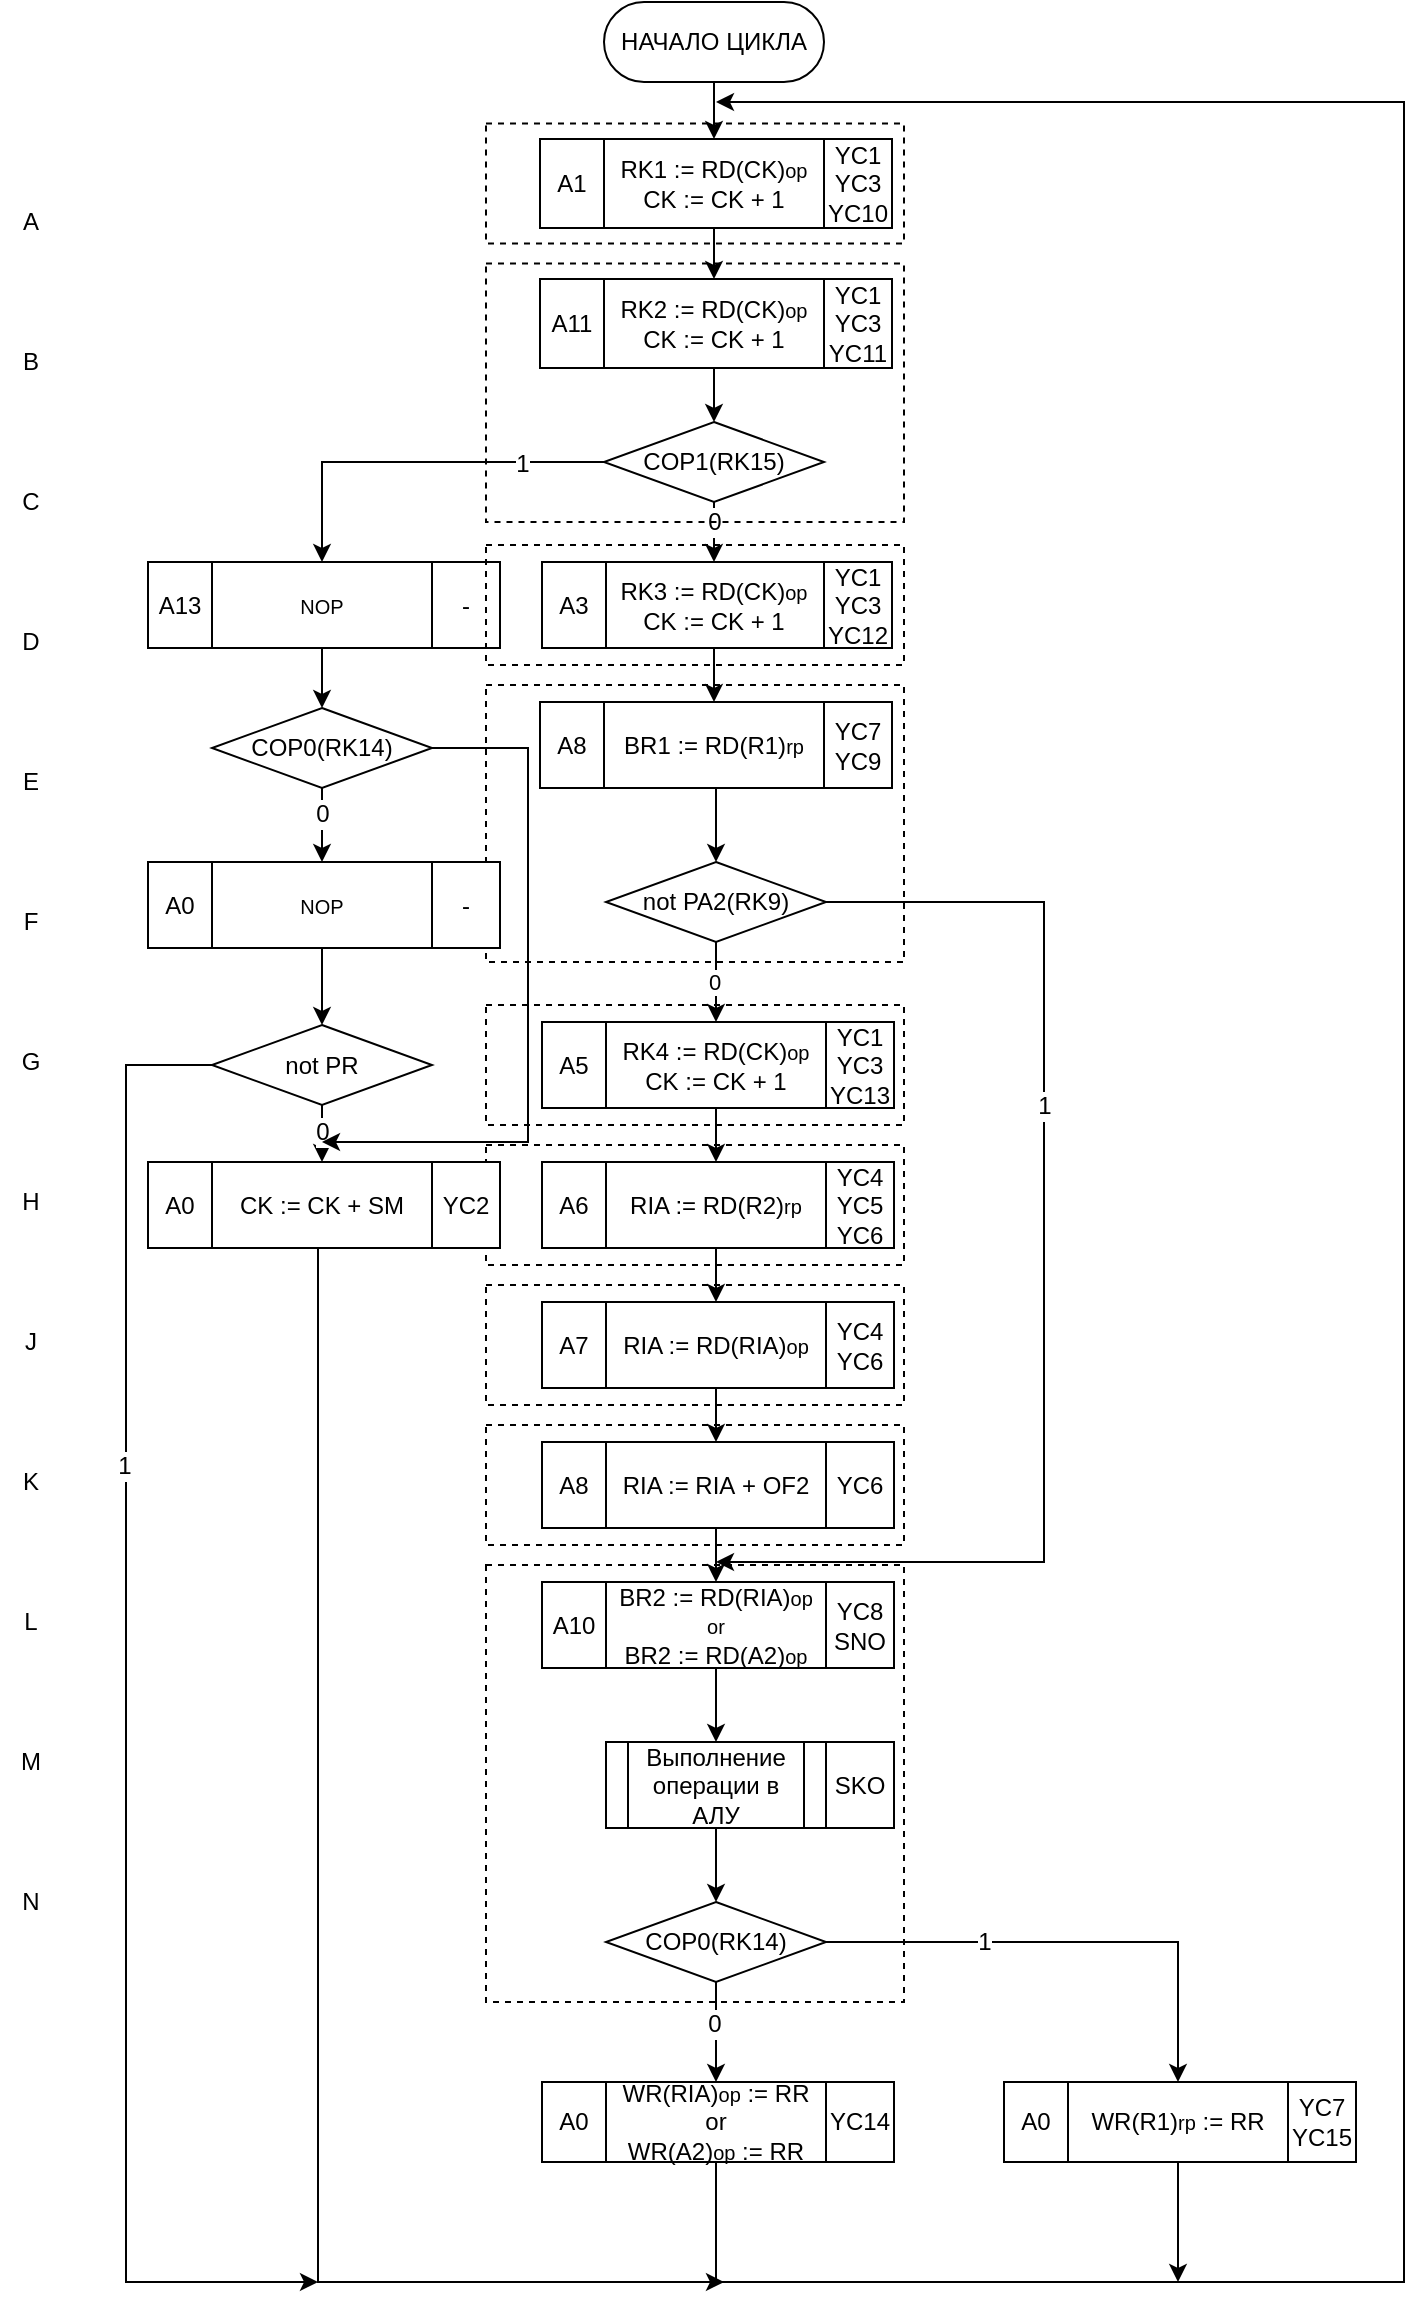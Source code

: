 <mxfile version="13.0.3" type="device"><diagram id="WMGrG9l9AqqrCxohZiNx" name="Page-1"><mxGraphModel dx="1026" dy="1748" grid="1" gridSize="10" guides="1" tooltips="1" connect="1" arrows="1" fold="1" page="1" pageScale="1" pageWidth="827" pageHeight="1169" math="0" shadow="0"><root><mxCell id="0"/><mxCell id="1" parent="0"/><mxCell id="eEmFUj-FtbcFnCev8_zd-1" style="edgeStyle=orthogonalEdgeStyle;rounded=0;orthogonalLoop=1;jettySize=auto;html=1;exitX=0.5;exitY=1;exitDx=0;exitDy=0;entryX=0.5;entryY=0;entryDx=0;entryDy=0;" parent="1" source="eEmFUj-FtbcFnCev8_zd-2" target="eEmFUj-FtbcFnCev8_zd-4" edge="1"><mxGeometry relative="1" as="geometry"/></mxCell><mxCell id="eEmFUj-FtbcFnCev8_zd-2" value="НАЧАЛО ЦИКЛА" style="rounded=1;whiteSpace=wrap;html=1;arcSize=50;" parent="1" vertex="1"><mxGeometry x="319" y="-10" width="110" height="40" as="geometry"/></mxCell><mxCell id="eEmFUj-FtbcFnCev8_zd-83" style="edgeStyle=orthogonalEdgeStyle;rounded=0;orthogonalLoop=1;jettySize=auto;html=1;entryX=0.5;entryY=0;entryDx=0;entryDy=0;" parent="1" source="eEmFUj-FtbcFnCev8_zd-4" target="eEmFUj-FtbcFnCev8_zd-18" edge="1"><mxGeometry relative="1" as="geometry"/></mxCell><mxCell id="eEmFUj-FtbcFnCev8_zd-7" style="edgeStyle=orthogonalEdgeStyle;rounded=0;orthogonalLoop=1;jettySize=auto;html=1;entryX=0.5;entryY=0;entryDx=0;entryDy=0;" parent="1" source="eEmFUj-FtbcFnCev8_zd-11" target="eEmFUj-FtbcFnCev8_zd-23" edge="1"><mxGeometry relative="1" as="geometry"><mxPoint x="374" y="190" as="targetPoint"/></mxGeometry></mxCell><mxCell id="eEmFUj-FtbcFnCev8_zd-8" value="0" style="text;html=1;align=center;verticalAlign=middle;resizable=0;points=[];labelBackgroundColor=#ffffff;" parent="eEmFUj-FtbcFnCev8_zd-7" vertex="1" connectable="0"><mxGeometry x="0.2" relative="1" as="geometry"><mxPoint as="offset"/></mxGeometry></mxCell><mxCell id="eEmFUj-FtbcFnCev8_zd-9" style="edgeStyle=orthogonalEdgeStyle;rounded=0;orthogonalLoop=1;jettySize=auto;html=1;exitX=0;exitY=0.5;exitDx=0;exitDy=0;entryX=0.5;entryY=0;entryDx=0;entryDy=0;" parent="1" source="eEmFUj-FtbcFnCev8_zd-11" target="56Uj1suI81bBvkf-febs-30" edge="1"><mxGeometry relative="1" as="geometry"><mxPoint x="176" y="427" as="targetPoint"/></mxGeometry></mxCell><mxCell id="eEmFUj-FtbcFnCev8_zd-10" value="1" style="text;html=1;align=center;verticalAlign=middle;resizable=0;points=[];labelBackgroundColor=#ffffff;" parent="eEmFUj-FtbcFnCev8_zd-9" vertex="1" connectable="0"><mxGeometry x="-0.571" y="1" relative="1" as="geometry"><mxPoint as="offset"/></mxGeometry></mxCell><mxCell id="eEmFUj-FtbcFnCev8_zd-11" value="COP1(RK15)" style="rhombus;whiteSpace=wrap;html=1;" parent="1" vertex="1"><mxGeometry x="319" y="200" width="110" height="40" as="geometry"/></mxCell><mxCell id="eEmFUj-FtbcFnCev8_zd-14" style="edgeStyle=orthogonalEdgeStyle;rounded=0;orthogonalLoop=1;jettySize=auto;html=1;exitX=1;exitY=0.5;exitDx=0;exitDy=0;" parent="1" source="eEmFUj-FtbcFnCev8_zd-16" edge="1"><mxGeometry relative="1" as="geometry"><mxPoint x="379" y="530" as="sourcePoint"/><mxPoint x="375" y="770" as="targetPoint"/><Array as="points"><mxPoint x="539" y="440"/><mxPoint x="539" y="770"/></Array></mxGeometry></mxCell><mxCell id="eEmFUj-FtbcFnCev8_zd-15" value="1" style="text;html=1;align=center;verticalAlign=middle;resizable=0;points=[];labelBackgroundColor=#ffffff;" parent="eEmFUj-FtbcFnCev8_zd-14" vertex="1" connectable="0"><mxGeometry x="-0.3" y="2" relative="1" as="geometry"><mxPoint x="-2" as="offset"/></mxGeometry></mxCell><mxCell id="56Uj1suI81bBvkf-febs-14" style="edgeStyle=orthogonalEdgeStyle;rounded=0;orthogonalLoop=1;jettySize=auto;html=1;entryX=0.5;entryY=0;entryDx=0;entryDy=0;" edge="1" parent="1" source="eEmFUj-FtbcFnCev8_zd-16" target="eEmFUj-FtbcFnCev8_zd-67"><mxGeometry relative="1" as="geometry"/></mxCell><mxCell id="56Uj1suI81bBvkf-febs-15" value="0" style="edgeLabel;html=1;align=center;verticalAlign=middle;resizable=0;points=[];" vertex="1" connectable="0" parent="56Uj1suI81bBvkf-febs-14"><mxGeometry y="-1" relative="1" as="geometry"><mxPoint as="offset"/></mxGeometry></mxCell><mxCell id="eEmFUj-FtbcFnCev8_zd-16" value="not PA2(RK9)" style="rhombus;whiteSpace=wrap;html=1;" parent="1" vertex="1"><mxGeometry x="320" y="420" width="110" height="40" as="geometry"/></mxCell><mxCell id="eEmFUj-FtbcFnCev8_zd-84" style="edgeStyle=orthogonalEdgeStyle;rounded=0;orthogonalLoop=1;jettySize=auto;html=1;entryX=0.5;entryY=0;entryDx=0;entryDy=0;" parent="1" source="eEmFUj-FtbcFnCev8_zd-18" target="eEmFUj-FtbcFnCev8_zd-11" edge="1"><mxGeometry relative="1" as="geometry"/></mxCell><mxCell id="eEmFUj-FtbcFnCev8_zd-21" style="edgeStyle=orthogonalEdgeStyle;rounded=0;orthogonalLoop=1;jettySize=auto;html=1;exitX=0.5;exitY=1;exitDx=0;exitDy=0;entryX=0.5;entryY=0;entryDx=0;entryDy=0;" parent="1" source="eEmFUj-FtbcFnCev8_zd-75" target="eEmFUj-FtbcFnCev8_zd-27" edge="1"><mxGeometry relative="1" as="geometry"><mxPoint x="747" y="833" as="sourcePoint"/></mxGeometry></mxCell><mxCell id="eEmFUj-FtbcFnCev8_zd-85" style="edgeStyle=orthogonalEdgeStyle;rounded=0;orthogonalLoop=1;jettySize=auto;html=1;entryX=0.5;entryY=0;entryDx=0;entryDy=0;" parent="1" source="eEmFUj-FtbcFnCev8_zd-23" target="eEmFUj-FtbcFnCev8_zd-78" edge="1"><mxGeometry relative="1" as="geometry"/></mxCell><mxCell id="eEmFUj-FtbcFnCev8_zd-26" style="edgeStyle=orthogonalEdgeStyle;rounded=0;orthogonalLoop=1;jettySize=auto;html=1;exitX=0.5;exitY=1;exitDx=0;exitDy=0;entryX=0.5;entryY=0;entryDx=0;entryDy=0;" parent="1" source="eEmFUj-FtbcFnCev8_zd-27" target="eEmFUj-FtbcFnCev8_zd-32" edge="1"><mxGeometry relative="1" as="geometry"><mxPoint x="366" y="1000" as="sourcePoint"/></mxGeometry></mxCell><mxCell id="eEmFUj-FtbcFnCev8_zd-30" style="edgeStyle=orthogonalEdgeStyle;rounded=0;orthogonalLoop=1;jettySize=auto;html=1;entryX=0.5;entryY=0;entryDx=0;entryDy=0;exitX=1;exitY=0.5;exitDx=0;exitDy=0;" parent="1" source="eEmFUj-FtbcFnCev8_zd-32" target="eEmFUj-FtbcFnCev8_zd-36" edge="1"><mxGeometry relative="1" as="geometry"><mxPoint x="459" y="1062" as="sourcePoint"/></mxGeometry></mxCell><mxCell id="eEmFUj-FtbcFnCev8_zd-31" value="1" style="text;html=1;align=center;verticalAlign=middle;resizable=0;points=[];labelBackgroundColor=#ffffff;" parent="eEmFUj-FtbcFnCev8_zd-30" vertex="1" connectable="0"><mxGeometry x="-0.36" relative="1" as="geometry"><mxPoint as="offset"/></mxGeometry></mxCell><mxCell id="eEmFUj-FtbcFnCev8_zd-32" value="COP0(RK14)" style="rhombus;whiteSpace=wrap;html=1;" parent="1" vertex="1"><mxGeometry x="320" y="940" width="110" height="40" as="geometry"/></mxCell><mxCell id="eEmFUj-FtbcFnCev8_zd-38" style="edgeStyle=orthogonalEdgeStyle;rounded=0;orthogonalLoop=1;jettySize=auto;html=1;exitX=0.5;exitY=1;exitDx=0;exitDy=0;" parent="1" source="eEmFUj-FtbcFnCev8_zd-39" edge="1"><mxGeometry relative="1" as="geometry"><mxPoint x="379" y="1130" as="targetPoint"/><mxPoint x="176" y="672" as="sourcePoint"/><Array as="points"><mxPoint x="176" y="1130"/></Array></mxGeometry></mxCell><mxCell id="eEmFUj-FtbcFnCev8_zd-40" style="edgeStyle=orthogonalEdgeStyle;rounded=0;orthogonalLoop=1;jettySize=auto;html=1;exitX=0.5;exitY=1;exitDx=0;exitDy=0;entryX=0.5;entryY=0;entryDx=0;entryDy=0;" parent="1" source="eEmFUj-FtbcFnCev8_zd-44" target="eEmFUj-FtbcFnCev8_zd-39" edge="1"><mxGeometry relative="1" as="geometry"><mxPoint x="177" y="417" as="targetPoint"/><mxPoint x="37" y="417" as="sourcePoint"/></mxGeometry></mxCell><mxCell id="eEmFUj-FtbcFnCev8_zd-41" value="0" style="text;html=1;align=center;verticalAlign=middle;resizable=0;points=[];labelBackgroundColor=#ffffff;" parent="eEmFUj-FtbcFnCev8_zd-40" vertex="1" connectable="0"><mxGeometry x="-0.078" relative="1" as="geometry"><mxPoint as="offset"/></mxGeometry></mxCell><mxCell id="eEmFUj-FtbcFnCev8_zd-42" style="edgeStyle=orthogonalEdgeStyle;rounded=0;orthogonalLoop=1;jettySize=auto;html=1;exitX=0;exitY=0.5;exitDx=0;exitDy=0;" parent="1" source="eEmFUj-FtbcFnCev8_zd-44" edge="1"><mxGeometry relative="1" as="geometry"><mxPoint x="176" y="1130" as="targetPoint"/><mxPoint x="-10" y="607" as="sourcePoint"/><Array as="points"><mxPoint x="80" y="557"/><mxPoint x="80" y="727"/><mxPoint x="81" y="1130"/></Array></mxGeometry></mxCell><mxCell id="eEmFUj-FtbcFnCev8_zd-43" value="1" style="text;html=1;align=center;verticalAlign=middle;resizable=0;points=[];labelBackgroundColor=#ffffff;" parent="eEmFUj-FtbcFnCev8_zd-42" vertex="1" connectable="0"><mxGeometry x="-0.348" y="-1" relative="1" as="geometry"><mxPoint as="offset"/></mxGeometry></mxCell><mxCell id="eEmFUj-FtbcFnCev8_zd-44" value="not PR" style="rhombus;whiteSpace=wrap;html=1;" parent="1" vertex="1"><mxGeometry x="123" y="501.5" width="110" height="40" as="geometry"/></mxCell><mxCell id="eEmFUj-FtbcFnCev8_zd-45" style="edgeStyle=orthogonalEdgeStyle;rounded=0;orthogonalLoop=1;jettySize=auto;html=1;exitX=0.5;exitY=1;exitDx=0;exitDy=0;entryX=0.5;entryY=0;entryDx=0;entryDy=0;" parent="1" source="eEmFUj-FtbcFnCev8_zd-49" target="56Uj1suI81bBvkf-febs-36" edge="1"><mxGeometry relative="1" as="geometry"/></mxCell><mxCell id="eEmFUj-FtbcFnCev8_zd-46" value="0" style="text;html=1;align=center;verticalAlign=middle;resizable=0;points=[];labelBackgroundColor=#ffffff;" parent="eEmFUj-FtbcFnCev8_zd-45" vertex="1" connectable="0"><mxGeometry x="-0.3" relative="1" as="geometry"><mxPoint as="offset"/></mxGeometry></mxCell><mxCell id="eEmFUj-FtbcFnCev8_zd-47" style="edgeStyle=orthogonalEdgeStyle;rounded=0;orthogonalLoop=1;jettySize=auto;html=1;exitX=1;exitY=0.5;exitDx=0;exitDy=0;" parent="1" source="eEmFUj-FtbcFnCev8_zd-49" edge="1"><mxGeometry relative="1" as="geometry"><mxPoint x="178" y="560" as="targetPoint"/><Array as="points"><mxPoint x="281" y="363"/><mxPoint x="281" y="560"/></Array></mxGeometry></mxCell><mxCell id="eEmFUj-FtbcFnCev8_zd-49" value="COP0(RK14)" style="rhombus;whiteSpace=wrap;html=1;" parent="1" vertex="1"><mxGeometry x="123" y="343" width="110" height="40" as="geometry"/></mxCell><mxCell id="eEmFUj-FtbcFnCev8_zd-50" value="A" style="text;html=1;align=center;verticalAlign=middle;resizable=0;points=[];autosize=1;" parent="1" vertex="1"><mxGeometry x="22" y="90" width="20" height="20" as="geometry"/></mxCell><mxCell id="eEmFUj-FtbcFnCev8_zd-51" value="B" style="text;html=1;align=center;verticalAlign=middle;resizable=0;points=[];autosize=1;" parent="1" vertex="1"><mxGeometry x="22" y="160" width="20" height="20" as="geometry"/></mxCell><mxCell id="eEmFUj-FtbcFnCev8_zd-52" value="C" style="text;html=1;align=center;verticalAlign=middle;resizable=0;points=[];autosize=1;" parent="1" vertex="1"><mxGeometry x="22" y="230" width="20" height="20" as="geometry"/></mxCell><mxCell id="eEmFUj-FtbcFnCev8_zd-53" value="D" style="text;html=1;align=center;verticalAlign=middle;resizable=0;points=[];autosize=1;" parent="1" vertex="1"><mxGeometry x="22" y="300" width="20" height="20" as="geometry"/></mxCell><mxCell id="eEmFUj-FtbcFnCev8_zd-54" value="E" style="text;html=1;align=center;verticalAlign=middle;resizable=0;points=[];autosize=1;" parent="1" vertex="1"><mxGeometry x="22" y="370" width="20" height="20" as="geometry"/></mxCell><mxCell id="eEmFUj-FtbcFnCev8_zd-55" value="F" style="text;html=1;align=center;verticalAlign=middle;resizable=0;points=[];autosize=1;" parent="1" vertex="1"><mxGeometry x="22" y="440" width="20" height="20" as="geometry"/></mxCell><mxCell id="eEmFUj-FtbcFnCev8_zd-56" value="G" style="text;html=1;align=center;verticalAlign=middle;resizable=0;points=[];autosize=1;" parent="1" vertex="1"><mxGeometry x="22" y="510" width="20" height="20" as="geometry"/></mxCell><mxCell id="eEmFUj-FtbcFnCev8_zd-57" value="H" style="text;html=1;align=center;verticalAlign=middle;resizable=0;points=[];autosize=1;" parent="1" vertex="1"><mxGeometry x="22" y="580" width="20" height="20" as="geometry"/></mxCell><mxCell id="eEmFUj-FtbcFnCev8_zd-58" value="K" style="text;html=1;align=center;verticalAlign=middle;resizable=0;points=[];autosize=1;" parent="1" vertex="1"><mxGeometry x="22" y="720" width="20" height="20" as="geometry"/></mxCell><mxCell id="eEmFUj-FtbcFnCev8_zd-59" value="L" style="text;html=1;align=center;verticalAlign=middle;resizable=0;points=[];autosize=1;" parent="1" vertex="1"><mxGeometry x="22" y="790" width="20" height="20" as="geometry"/></mxCell><mxCell id="eEmFUj-FtbcFnCev8_zd-60" value="M" style="text;html=1;align=center;verticalAlign=middle;resizable=0;points=[];autosize=1;" parent="1" vertex="1"><mxGeometry x="17" y="860" width="30" height="20" as="geometry"/></mxCell><mxCell id="eEmFUj-FtbcFnCev8_zd-61" value="N" style="text;html=1;align=center;verticalAlign=middle;resizable=0;points=[];autosize=1;" parent="1" vertex="1"><mxGeometry x="22" y="930" width="20" height="20" as="geometry"/></mxCell><mxCell id="eEmFUj-FtbcFnCev8_zd-64" value="2" style="text;html=1;align=center;verticalAlign=middle;resizable=0;points=[];autosize=1;" parent="1" vertex="1"><mxGeometry x="353.5" y="140" width="20" height="20" as="geometry"/></mxCell><mxCell id="eEmFUj-FtbcFnCev8_zd-86" style="edgeStyle=orthogonalEdgeStyle;rounded=0;orthogonalLoop=1;jettySize=auto;html=1;entryX=0.5;entryY=0;entryDx=0;entryDy=0;" parent="1" source="eEmFUj-FtbcFnCev8_zd-67" target="eEmFUj-FtbcFnCev8_zd-71" edge="1"><mxGeometry relative="1" as="geometry"/></mxCell><mxCell id="eEmFUj-FtbcFnCev8_zd-70" style="edgeStyle=orthogonalEdgeStyle;rounded=0;orthogonalLoop=1;jettySize=auto;html=1;exitX=0.5;exitY=1;exitDx=0;exitDy=0;entryX=0.5;entryY=0;entryDx=0;entryDy=0;" parent="1" source="eEmFUj-FtbcFnCev8_zd-71" target="eEmFUj-FtbcFnCev8_zd-82" edge="1"><mxGeometry relative="1" as="geometry"><mxPoint x="375" y="640" as="targetPoint"/></mxGeometry></mxCell><mxCell id="eEmFUj-FtbcFnCev8_zd-72" style="edgeStyle=orthogonalEdgeStyle;rounded=0;orthogonalLoop=1;jettySize=auto;html=1;exitX=0.5;exitY=1;exitDx=0;exitDy=0;entryX=0.5;entryY=0;entryDx=0;entryDy=0;" parent="1" source="eEmFUj-FtbcFnCev8_zd-73" target="eEmFUj-FtbcFnCev8_zd-75" edge="1"><mxGeometry relative="1" as="geometry"/></mxCell><mxCell id="eEmFUj-FtbcFnCev8_zd-77" style="edgeStyle=orthogonalEdgeStyle;rounded=0;orthogonalLoop=1;jettySize=auto;html=1;exitX=0.5;exitY=1;exitDx=0;exitDy=0;entryX=0.5;entryY=0;entryDx=0;entryDy=0;" parent="1" source="eEmFUj-FtbcFnCev8_zd-78" target="eEmFUj-FtbcFnCev8_zd-16" edge="1"><mxGeometry relative="1" as="geometry"/></mxCell><mxCell id="eEmFUj-FtbcFnCev8_zd-79" value="J" style="text;html=1;align=center;verticalAlign=middle;resizable=0;points=[];autosize=1;" parent="1" vertex="1"><mxGeometry x="22" y="650" width="20" height="20" as="geometry"/></mxCell><mxCell id="eEmFUj-FtbcFnCev8_zd-81" style="edgeStyle=orthogonalEdgeStyle;rounded=0;orthogonalLoop=1;jettySize=auto;html=1;entryX=0.5;entryY=0;entryDx=0;entryDy=0;" parent="1" source="eEmFUj-FtbcFnCev8_zd-82" target="eEmFUj-FtbcFnCev8_zd-73" edge="1"><mxGeometry relative="1" as="geometry"/></mxCell><mxCell id="eEmFUj-FtbcFnCev8_zd-106" style="edgeStyle=orthogonalEdgeStyle;rounded=0;orthogonalLoop=1;jettySize=auto;html=1;entryX=0.5;entryY=0;entryDx=0;entryDy=0;exitX=0.5;exitY=1;exitDx=0;exitDy=0;" parent="1" source="eEmFUj-FtbcFnCev8_zd-32" target="eEmFUj-FtbcFnCev8_zd-34" edge="1"><mxGeometry relative="1" as="geometry"><Array as="points"><mxPoint x="375" y="1030"/><mxPoint x="375" y="1030"/></Array><mxPoint x="556" y="1115" as="sourcePoint"/></mxGeometry></mxCell><mxCell id="eEmFUj-FtbcFnCev8_zd-111" value="0" style="text;html=1;align=center;verticalAlign=middle;resizable=0;points=[];labelBackgroundColor=#ffffff;" parent="eEmFUj-FtbcFnCev8_zd-106" vertex="1" connectable="0"><mxGeometry x="-0.053" y="-3" relative="1" as="geometry"><mxPoint x="2" y="-3" as="offset"/></mxGeometry></mxCell><mxCell id="eEmFUj-FtbcFnCev8_zd-118" value="" style="group" parent="1" vertex="1" connectable="0"><mxGeometry x="320" y="860" width="144" height="43" as="geometry"/></mxCell><mxCell id="eEmFUj-FtbcFnCev8_zd-27" value="Выполнение операции в АЛУ" style="shape=process;whiteSpace=wrap;html=1;backgroundOutline=1;" parent="eEmFUj-FtbcFnCev8_zd-118" vertex="1"><mxGeometry width="110" height="43" as="geometry"/></mxCell><mxCell id="eEmFUj-FtbcFnCev8_zd-99" value="SKO" style="rounded=0;whiteSpace=wrap;html=1;" parent="eEmFUj-FtbcFnCev8_zd-118" vertex="1"><mxGeometry x="110" width="34" height="43" as="geometry"/></mxCell><mxCell id="56Uj1suI81bBvkf-febs-2" value="" style="group" vertex="1" connectable="0" parent="1"><mxGeometry x="287" y="58.5" width="182" height="52.25" as="geometry"/></mxCell><mxCell id="eEmFUj-FtbcFnCev8_zd-123" value="" style="group" parent="56Uj1suI81bBvkf-febs-2" vertex="1" connectable="0"><mxGeometry x="32" width="150" height="52.25" as="geometry"/></mxCell><mxCell id="eEmFUj-FtbcFnCev8_zd-4" value="RK1 := RD(CK)&lt;font size=&quot;1&quot;&gt;op&lt;br&gt;&lt;/font&gt;CK := CK + 1&lt;font size=&quot;1&quot;&gt;&lt;br&gt;&lt;/font&gt;" style="rounded=0;whiteSpace=wrap;html=1;" parent="eEmFUj-FtbcFnCev8_zd-123" vertex="1"><mxGeometry width="110" height="44.5" as="geometry"/></mxCell><mxCell id="eEmFUj-FtbcFnCev8_zd-100" value="YC1&lt;br&gt;YC3&lt;br&gt;YC10" style="rounded=0;whiteSpace=wrap;html=1;" parent="eEmFUj-FtbcFnCev8_zd-123" vertex="1"><mxGeometry x="110" width="34" height="44.5" as="geometry"/></mxCell><mxCell id="56Uj1suI81bBvkf-febs-48" value="" style="rounded=0;whiteSpace=wrap;html=1;fillColor=none;dashed=1;" vertex="1" parent="eEmFUj-FtbcFnCev8_zd-123"><mxGeometry x="-59" y="-7.75" width="209" height="60" as="geometry"/></mxCell><mxCell id="56Uj1suI81bBvkf-febs-1" value="A1" style="rounded=0;whiteSpace=wrap;html=1;" vertex="1" parent="56Uj1suI81bBvkf-febs-2"><mxGeometry width="32" height="44.5" as="geometry"/></mxCell><mxCell id="56Uj1suI81bBvkf-febs-7" value="" style="group" vertex="1" connectable="0" parent="1"><mxGeometry x="287" y="128.5" width="176" height="44.5" as="geometry"/></mxCell><mxCell id="eEmFUj-FtbcFnCev8_zd-122" value="" style="group" parent="56Uj1suI81bBvkf-febs-7" vertex="1" connectable="0"><mxGeometry x="32" width="144" height="44.5" as="geometry"/></mxCell><mxCell id="56Uj1suI81bBvkf-febs-6" value="" style="group" vertex="1" connectable="0" parent="eEmFUj-FtbcFnCev8_zd-122"><mxGeometry width="144" height="44.5" as="geometry"/></mxCell><mxCell id="eEmFUj-FtbcFnCev8_zd-18" value="RK2 := RD(CK)&lt;font size=&quot;1&quot;&gt;op&lt;br&gt;&lt;/font&gt;CK := CK + 1&lt;font size=&quot;1&quot;&gt;&lt;br&gt;&lt;/font&gt;" style="rounded=0;whiteSpace=wrap;html=1;" parent="56Uj1suI81bBvkf-febs-6" vertex="1"><mxGeometry width="110" height="44.5" as="geometry"/></mxCell><mxCell id="eEmFUj-FtbcFnCev8_zd-90" value="YC1&lt;br&gt;YC3&lt;br&gt;YC11" style="rounded=0;whiteSpace=wrap;html=1;" parent="56Uj1suI81bBvkf-febs-6" vertex="1"><mxGeometry x="110" width="34" height="44.5" as="geometry"/></mxCell><mxCell id="56Uj1suI81bBvkf-febs-3" value="A11" style="rounded=0;whiteSpace=wrap;html=1;" vertex="1" parent="56Uj1suI81bBvkf-febs-7"><mxGeometry width="32" height="44.5" as="geometry"/></mxCell><mxCell id="56Uj1suI81bBvkf-febs-11" value="" style="group" vertex="1" connectable="0" parent="1"><mxGeometry x="287" y="340" width="182" height="130" as="geometry"/></mxCell><mxCell id="eEmFUj-FtbcFnCev8_zd-119" value="" style="group" parent="56Uj1suI81bBvkf-febs-11" vertex="1" connectable="0"><mxGeometry x="32" width="150" height="130" as="geometry"/></mxCell><mxCell id="eEmFUj-FtbcFnCev8_zd-78" value="BR1 := RD(R1)&lt;span style=&quot;font-size: x-small&quot;&gt;rp&lt;/span&gt;" style="rounded=0;whiteSpace=wrap;html=1;" parent="eEmFUj-FtbcFnCev8_zd-119" vertex="1"><mxGeometry width="110" height="43" as="geometry"/></mxCell><mxCell id="eEmFUj-FtbcFnCev8_zd-88" value="YC7&lt;br&gt;YC9" style="rounded=0;whiteSpace=wrap;html=1;" parent="eEmFUj-FtbcFnCev8_zd-119" vertex="1"><mxGeometry x="110" width="34" height="43" as="geometry"/></mxCell><mxCell id="56Uj1suI81bBvkf-febs-51" value="" style="rounded=0;whiteSpace=wrap;html=1;fillColor=none;dashed=1;" vertex="1" parent="eEmFUj-FtbcFnCev8_zd-119"><mxGeometry x="-59" y="-8.5" width="209" height="138.5" as="geometry"/></mxCell><mxCell id="56Uj1suI81bBvkf-febs-9" value="A8" style="rounded=0;whiteSpace=wrap;html=1;" vertex="1" parent="56Uj1suI81bBvkf-febs-11"><mxGeometry width="32" height="43" as="geometry"/></mxCell><mxCell id="56Uj1suI81bBvkf-febs-13" value="" style="group" vertex="1" connectable="0" parent="1"><mxGeometry x="288" y="500" width="181" height="51.5" as="geometry"/></mxCell><mxCell id="eEmFUj-FtbcFnCev8_zd-112" value="" style="group" parent="56Uj1suI81bBvkf-febs-13" vertex="1" connectable="0"><mxGeometry x="32" width="149" height="51.5" as="geometry"/></mxCell><mxCell id="eEmFUj-FtbcFnCev8_zd-67" value="RK4 := RD(CK)&lt;font size=&quot;1&quot;&gt;op&lt;br&gt;&lt;/font&gt;CK := CK + 1&lt;font size=&quot;1&quot;&gt;&lt;br&gt;&lt;/font&gt;" style="rounded=0;whiteSpace=wrap;html=1;" parent="eEmFUj-FtbcFnCev8_zd-112" vertex="1"><mxGeometry width="110" height="43" as="geometry"/></mxCell><mxCell id="eEmFUj-FtbcFnCev8_zd-91" value="YC1&lt;br&gt;YC3&lt;br&gt;YC13" style="rounded=0;whiteSpace=wrap;html=1;" parent="eEmFUj-FtbcFnCev8_zd-112" vertex="1"><mxGeometry x="110" width="34" height="43" as="geometry"/></mxCell><mxCell id="56Uj1suI81bBvkf-febs-52" value="" style="rounded=0;whiteSpace=wrap;html=1;fillColor=none;dashed=1;" vertex="1" parent="eEmFUj-FtbcFnCev8_zd-112"><mxGeometry x="-60" y="-8.5" width="209" height="60" as="geometry"/></mxCell><mxCell id="56Uj1suI81bBvkf-febs-10" value="A5" style="rounded=0;whiteSpace=wrap;html=1;" vertex="1" parent="56Uj1suI81bBvkf-febs-13"><mxGeometry width="32" height="43" as="geometry"/></mxCell><mxCell id="56Uj1suI81bBvkf-febs-20" value="" style="group" vertex="1" connectable="0" parent="1"><mxGeometry x="288" y="570" width="181" height="51.5" as="geometry"/></mxCell><mxCell id="eEmFUj-FtbcFnCev8_zd-113" value="" style="group" parent="56Uj1suI81bBvkf-febs-20" vertex="1" connectable="0"><mxGeometry x="32" width="149" height="51.5" as="geometry"/></mxCell><mxCell id="eEmFUj-FtbcFnCev8_zd-71" value="RIA := RD(R2)&lt;span style=&quot;font-size: x-small&quot;&gt;rp&lt;/span&gt;" style="rounded=0;whiteSpace=wrap;html=1;" parent="eEmFUj-FtbcFnCev8_zd-113" vertex="1"><mxGeometry width="110" height="43" as="geometry"/></mxCell><mxCell id="eEmFUj-FtbcFnCev8_zd-92" value="YC4&lt;br&gt;YC5&lt;br&gt;YC6" style="rounded=0;whiteSpace=wrap;html=1;" parent="eEmFUj-FtbcFnCev8_zd-113" vertex="1"><mxGeometry x="110" width="34" height="43" as="geometry"/></mxCell><mxCell id="56Uj1suI81bBvkf-febs-53" value="" style="rounded=0;whiteSpace=wrap;html=1;fillColor=none;dashed=1;" vertex="1" parent="eEmFUj-FtbcFnCev8_zd-113"><mxGeometry x="-60" y="-8.5" width="209" height="60" as="geometry"/></mxCell><mxCell id="56Uj1suI81bBvkf-febs-16" value="A6" style="rounded=0;whiteSpace=wrap;html=1;" vertex="1" parent="56Uj1suI81bBvkf-febs-20"><mxGeometry width="32" height="43" as="geometry"/></mxCell><mxCell id="56Uj1suI81bBvkf-febs-21" value="" style="group" vertex="1" connectable="0" parent="1"><mxGeometry x="288" y="640" width="181" height="51.5" as="geometry"/></mxCell><mxCell id="eEmFUj-FtbcFnCev8_zd-114" value="" style="group" parent="56Uj1suI81bBvkf-febs-21" vertex="1" connectable="0"><mxGeometry x="32" width="149" height="51.5" as="geometry"/></mxCell><mxCell id="eEmFUj-FtbcFnCev8_zd-82" value="RIA := RD(RIA)&lt;span style=&quot;font-size: x-small&quot;&gt;op&lt;/span&gt;" style="rounded=0;whiteSpace=wrap;html=1;" parent="eEmFUj-FtbcFnCev8_zd-114" vertex="1"><mxGeometry width="110" height="43" as="geometry"/></mxCell><mxCell id="eEmFUj-FtbcFnCev8_zd-93" value="YC4&lt;br&gt;YC6" style="rounded=0;whiteSpace=wrap;html=1;" parent="eEmFUj-FtbcFnCev8_zd-114" vertex="1"><mxGeometry x="110" width="34" height="43" as="geometry"/></mxCell><mxCell id="56Uj1suI81bBvkf-febs-54" value="" style="rounded=0;whiteSpace=wrap;html=1;fillColor=none;dashed=1;" vertex="1" parent="eEmFUj-FtbcFnCev8_zd-114"><mxGeometry x="-60" y="-8.5" width="209" height="60" as="geometry"/></mxCell><mxCell id="56Uj1suI81bBvkf-febs-17" value="A7" style="rounded=0;whiteSpace=wrap;html=1;" vertex="1" parent="56Uj1suI81bBvkf-febs-21"><mxGeometry width="32" height="43" as="geometry"/></mxCell><mxCell id="56Uj1suI81bBvkf-febs-22" value="" style="group" vertex="1" connectable="0" parent="1"><mxGeometry x="288" y="710" width="181" height="51.5" as="geometry"/></mxCell><mxCell id="eEmFUj-FtbcFnCev8_zd-115" value="" style="group" parent="56Uj1suI81bBvkf-febs-22" vertex="1" connectable="0"><mxGeometry x="32" width="149" height="51.5" as="geometry"/></mxCell><mxCell id="eEmFUj-FtbcFnCev8_zd-73" value="RIA := RIA&amp;nbsp;+ OF2" style="rounded=0;whiteSpace=wrap;html=1;" parent="eEmFUj-FtbcFnCev8_zd-115" vertex="1"><mxGeometry width="110" height="43" as="geometry"/></mxCell><mxCell id="eEmFUj-FtbcFnCev8_zd-94" value="YC6" style="rounded=0;whiteSpace=wrap;html=1;" parent="eEmFUj-FtbcFnCev8_zd-115" vertex="1"><mxGeometry x="110" width="34" height="43" as="geometry"/></mxCell><mxCell id="56Uj1suI81bBvkf-febs-55" value="" style="rounded=0;whiteSpace=wrap;html=1;fillColor=none;dashed=1;" vertex="1" parent="eEmFUj-FtbcFnCev8_zd-115"><mxGeometry x="-60" y="-8.5" width="209" height="60" as="geometry"/></mxCell><mxCell id="56Uj1suI81bBvkf-febs-18" value="A8" style="rounded=0;whiteSpace=wrap;html=1;" vertex="1" parent="56Uj1suI81bBvkf-febs-22"><mxGeometry width="32" height="43" as="geometry"/></mxCell><mxCell id="56Uj1suI81bBvkf-febs-23" value="" style="group" vertex="1" connectable="0" parent="1"><mxGeometry x="288" y="780" width="181" height="210" as="geometry"/></mxCell><mxCell id="eEmFUj-FtbcFnCev8_zd-116" value="" style="group" parent="56Uj1suI81bBvkf-febs-23" vertex="1" connectable="0"><mxGeometry x="32" width="149" height="210" as="geometry"/></mxCell><mxCell id="eEmFUj-FtbcFnCev8_zd-75" value="BR2 := RD(RIA)&lt;span style=&quot;font-size: x-small&quot;&gt;op&lt;br&gt;or&lt;br&gt;&lt;/span&gt;BR2 := RD(A2)&lt;span style=&quot;font-size: x-small&quot;&gt;op&lt;/span&gt;&lt;span style=&quot;font-size: x-small&quot;&gt;&lt;br&gt;&lt;/span&gt;" style="rounded=0;whiteSpace=wrap;html=1;" parent="eEmFUj-FtbcFnCev8_zd-116" vertex="1"><mxGeometry width="110" height="43" as="geometry"/></mxCell><mxCell id="eEmFUj-FtbcFnCev8_zd-95" value="YC8&lt;br&gt;SNO" style="rounded=0;whiteSpace=wrap;html=1;" parent="eEmFUj-FtbcFnCev8_zd-116" vertex="1"><mxGeometry x="110" width="34" height="43" as="geometry"/></mxCell><mxCell id="56Uj1suI81bBvkf-febs-56" value="" style="rounded=0;whiteSpace=wrap;html=1;fillColor=none;dashed=1;" vertex="1" parent="eEmFUj-FtbcFnCev8_zd-116"><mxGeometry x="-60" y="-8.5" width="209" height="218.5" as="geometry"/></mxCell><mxCell id="56Uj1suI81bBvkf-febs-19" value="A10" style="rounded=0;whiteSpace=wrap;html=1;" vertex="1" parent="56Uj1suI81bBvkf-febs-23"><mxGeometry width="32" height="43" as="geometry"/></mxCell><mxCell id="56Uj1suI81bBvkf-febs-25" value="" style="group" vertex="1" connectable="0" parent="1"><mxGeometry x="288" y="1030" width="176" height="40" as="geometry"/></mxCell><mxCell id="eEmFUj-FtbcFnCev8_zd-101" value="" style="group" parent="56Uj1suI81bBvkf-febs-25" vertex="1" connectable="0"><mxGeometry x="32" width="144" height="40" as="geometry"/></mxCell><mxCell id="eEmFUj-FtbcFnCev8_zd-34" value="WR(RIA)&lt;font size=&quot;1&quot;&gt;op&lt;/font&gt; := RR&lt;br&gt;or&lt;br&gt;WR(A2)&lt;font size=&quot;1&quot;&gt;op&lt;/font&gt;&amp;nbsp;:= RR" style="rounded=0;whiteSpace=wrap;html=1;" parent="eEmFUj-FtbcFnCev8_zd-101" vertex="1"><mxGeometry width="110" height="40" as="geometry"/></mxCell><mxCell id="eEmFUj-FtbcFnCev8_zd-96" value="YC14" style="rounded=0;whiteSpace=wrap;html=1;" parent="eEmFUj-FtbcFnCev8_zd-101" vertex="1"><mxGeometry x="110" width="34" height="40" as="geometry"/></mxCell><mxCell id="56Uj1suI81bBvkf-febs-24" value="A0" style="rounded=0;whiteSpace=wrap;html=1;" vertex="1" parent="56Uj1suI81bBvkf-febs-25"><mxGeometry width="32" height="40" as="geometry"/></mxCell><mxCell id="56Uj1suI81bBvkf-febs-27" value="" style="group" vertex="1" connectable="0" parent="1"><mxGeometry x="519" y="1030" width="176" height="40" as="geometry"/></mxCell><mxCell id="eEmFUj-FtbcFnCev8_zd-109" value="" style="group" parent="56Uj1suI81bBvkf-febs-27" vertex="1" connectable="0"><mxGeometry x="32" width="144" height="40" as="geometry"/></mxCell><mxCell id="eEmFUj-FtbcFnCev8_zd-36" value="WR(R1)&lt;font size=&quot;1&quot;&gt;rp&lt;/font&gt; := RR" style="rounded=0;whiteSpace=wrap;html=1;" parent="eEmFUj-FtbcFnCev8_zd-109" vertex="1"><mxGeometry width="110" height="40" as="geometry"/></mxCell><mxCell id="eEmFUj-FtbcFnCev8_zd-97" value="YC7&lt;br&gt;YC15" style="rounded=0;whiteSpace=wrap;html=1;" parent="eEmFUj-FtbcFnCev8_zd-109" vertex="1"><mxGeometry x="110" width="34" height="40" as="geometry"/></mxCell><mxCell id="56Uj1suI81bBvkf-febs-26" value="A0" style="rounded=0;whiteSpace=wrap;html=1;" vertex="1" parent="56Uj1suI81bBvkf-febs-27"><mxGeometry width="32" height="40" as="geometry"/></mxCell><mxCell id="56Uj1suI81bBvkf-febs-28" value="" style="group" vertex="1" connectable="0" parent="1"><mxGeometry x="91" y="270" width="176" height="43" as="geometry"/></mxCell><mxCell id="56Uj1suI81bBvkf-febs-29" value="" style="group" vertex="1" connectable="0" parent="56Uj1suI81bBvkf-febs-28"><mxGeometry x="32" width="144" height="43" as="geometry"/></mxCell><mxCell id="56Uj1suI81bBvkf-febs-30" value="&lt;font size=&quot;1&quot;&gt;NOP&lt;br&gt;&lt;/font&gt;" style="rounded=0;whiteSpace=wrap;html=1;" vertex="1" parent="56Uj1suI81bBvkf-febs-29"><mxGeometry width="110" height="43" as="geometry"/></mxCell><mxCell id="56Uj1suI81bBvkf-febs-31" value="-" style="rounded=0;whiteSpace=wrap;html=1;" vertex="1" parent="56Uj1suI81bBvkf-febs-29"><mxGeometry x="110" width="34" height="43" as="geometry"/></mxCell><mxCell id="56Uj1suI81bBvkf-febs-32" value="A13" style="rounded=0;whiteSpace=wrap;html=1;" vertex="1" parent="56Uj1suI81bBvkf-febs-28"><mxGeometry width="32" height="43" as="geometry"/></mxCell><mxCell id="56Uj1suI81bBvkf-febs-33" style="edgeStyle=orthogonalEdgeStyle;rounded=0;orthogonalLoop=1;jettySize=auto;html=1;entryX=0.5;entryY=0;entryDx=0;entryDy=0;" edge="1" parent="1" source="56Uj1suI81bBvkf-febs-30" target="eEmFUj-FtbcFnCev8_zd-49"><mxGeometry relative="1" as="geometry"/></mxCell><mxCell id="56Uj1suI81bBvkf-febs-34" value="" style="group" vertex="1" connectable="0" parent="1"><mxGeometry x="91" y="420" width="176" height="43" as="geometry"/></mxCell><mxCell id="56Uj1suI81bBvkf-febs-35" value="" style="group" vertex="1" connectable="0" parent="56Uj1suI81bBvkf-febs-34"><mxGeometry x="32" width="144" height="43" as="geometry"/></mxCell><mxCell id="56Uj1suI81bBvkf-febs-36" value="&lt;font size=&quot;1&quot;&gt;NOP&lt;br&gt;&lt;/font&gt;" style="rounded=0;whiteSpace=wrap;html=1;" vertex="1" parent="56Uj1suI81bBvkf-febs-35"><mxGeometry width="110" height="43" as="geometry"/></mxCell><mxCell id="56Uj1suI81bBvkf-febs-37" value="-" style="rounded=0;whiteSpace=wrap;html=1;" vertex="1" parent="56Uj1suI81bBvkf-febs-35"><mxGeometry x="110" width="34" height="43" as="geometry"/></mxCell><mxCell id="56Uj1suI81bBvkf-febs-38" value="A0" style="rounded=0;whiteSpace=wrap;html=1;" vertex="1" parent="56Uj1suI81bBvkf-febs-34"><mxGeometry width="32" height="43" as="geometry"/></mxCell><mxCell id="56Uj1suI81bBvkf-febs-39" style="edgeStyle=orthogonalEdgeStyle;rounded=0;orthogonalLoop=1;jettySize=auto;html=1;exitX=0.5;exitY=1;exitDx=0;exitDy=0;entryX=0.5;entryY=0;entryDx=0;entryDy=0;" edge="1" parent="1" source="56Uj1suI81bBvkf-febs-36" target="eEmFUj-FtbcFnCev8_zd-44"><mxGeometry relative="1" as="geometry"/></mxCell><mxCell id="56Uj1suI81bBvkf-febs-41" value="" style="group" vertex="1" connectable="0" parent="1"><mxGeometry x="91" y="570" width="176" height="43" as="geometry"/></mxCell><mxCell id="eEmFUj-FtbcFnCev8_zd-121" value="" style="group" parent="56Uj1suI81bBvkf-febs-41" vertex="1" connectable="0"><mxGeometry x="32" width="144" height="43" as="geometry"/></mxCell><mxCell id="eEmFUj-FtbcFnCev8_zd-39" value="CK := CK + SM" style="rounded=0;whiteSpace=wrap;html=1;" parent="eEmFUj-FtbcFnCev8_zd-121" vertex="1"><mxGeometry width="110" height="43" as="geometry"/></mxCell><mxCell id="eEmFUj-FtbcFnCev8_zd-87" value="YC2" style="rounded=0;whiteSpace=wrap;html=1;" parent="eEmFUj-FtbcFnCev8_zd-121" vertex="1"><mxGeometry x="110" width="34" height="43" as="geometry"/></mxCell><mxCell id="56Uj1suI81bBvkf-febs-40" value="A0" style="rounded=0;whiteSpace=wrap;html=1;" vertex="1" parent="56Uj1suI81bBvkf-febs-41"><mxGeometry width="32" height="43" as="geometry"/></mxCell><mxCell id="56Uj1suI81bBvkf-febs-42" style="edgeStyle=orthogonalEdgeStyle;rounded=0;orthogonalLoop=1;jettySize=auto;html=1;" edge="1" parent="1" source="eEmFUj-FtbcFnCev8_zd-34"><mxGeometry relative="1" as="geometry"><mxPoint x="375" y="40" as="targetPoint"/><Array as="points"><mxPoint x="375" y="1130"/><mxPoint x="719" y="1130"/><mxPoint x="719" y="40"/></Array></mxGeometry></mxCell><mxCell id="56Uj1suI81bBvkf-febs-43" style="edgeStyle=orthogonalEdgeStyle;rounded=0;orthogonalLoop=1;jettySize=auto;html=1;" edge="1" parent="1" source="eEmFUj-FtbcFnCev8_zd-36"><mxGeometry relative="1" as="geometry"><mxPoint x="606" y="1130" as="targetPoint"/></mxGeometry></mxCell><mxCell id="56Uj1suI81bBvkf-febs-45" value="" style="group" vertex="1" connectable="0" parent="1"><mxGeometry x="288" y="270" width="190.5" height="51.5" as="geometry"/></mxCell><mxCell id="eEmFUj-FtbcFnCev8_zd-120" value="" style="group" parent="56Uj1suI81bBvkf-febs-45" vertex="1" connectable="0"><mxGeometry x="31" width="159.5" height="51.5" as="geometry"/></mxCell><mxCell id="eEmFUj-FtbcFnCev8_zd-23" value="RK3 := RD(CK)&lt;font size=&quot;1&quot;&gt;op&lt;br&gt;&lt;/font&gt;CK := CK + 1&lt;font size=&quot;1&quot;&gt;&lt;br&gt;&lt;/font&gt;" style="rounded=0;whiteSpace=wrap;html=1;" parent="eEmFUj-FtbcFnCev8_zd-120" vertex="1"><mxGeometry width="110" height="43" as="geometry"/></mxCell><mxCell id="eEmFUj-FtbcFnCev8_zd-89" value="YC1&lt;br&gt;YC3&lt;br&gt;YC12" style="rounded=0;whiteSpace=wrap;html=1;" parent="eEmFUj-FtbcFnCev8_zd-120" vertex="1"><mxGeometry x="110" width="34" height="43" as="geometry"/></mxCell><mxCell id="56Uj1suI81bBvkf-febs-8" value="A3" style="rounded=0;whiteSpace=wrap;html=1;" vertex="1" parent="56Uj1suI81bBvkf-febs-45"><mxGeometry width="32" height="43" as="geometry"/></mxCell><mxCell id="56Uj1suI81bBvkf-febs-49" value="" style="rounded=0;whiteSpace=wrap;html=1;fillColor=none;dashed=1;" vertex="1" parent="1"><mxGeometry x="260" y="120.75" width="209" height="129.25" as="geometry"/></mxCell><mxCell id="56Uj1suI81bBvkf-febs-50" value="" style="rounded=0;whiteSpace=wrap;html=1;fillColor=none;dashed=1;" vertex="1" parent="1"><mxGeometry x="260" y="261.5" width="209" height="60" as="geometry"/></mxCell></root></mxGraphModel></diagram></mxfile>